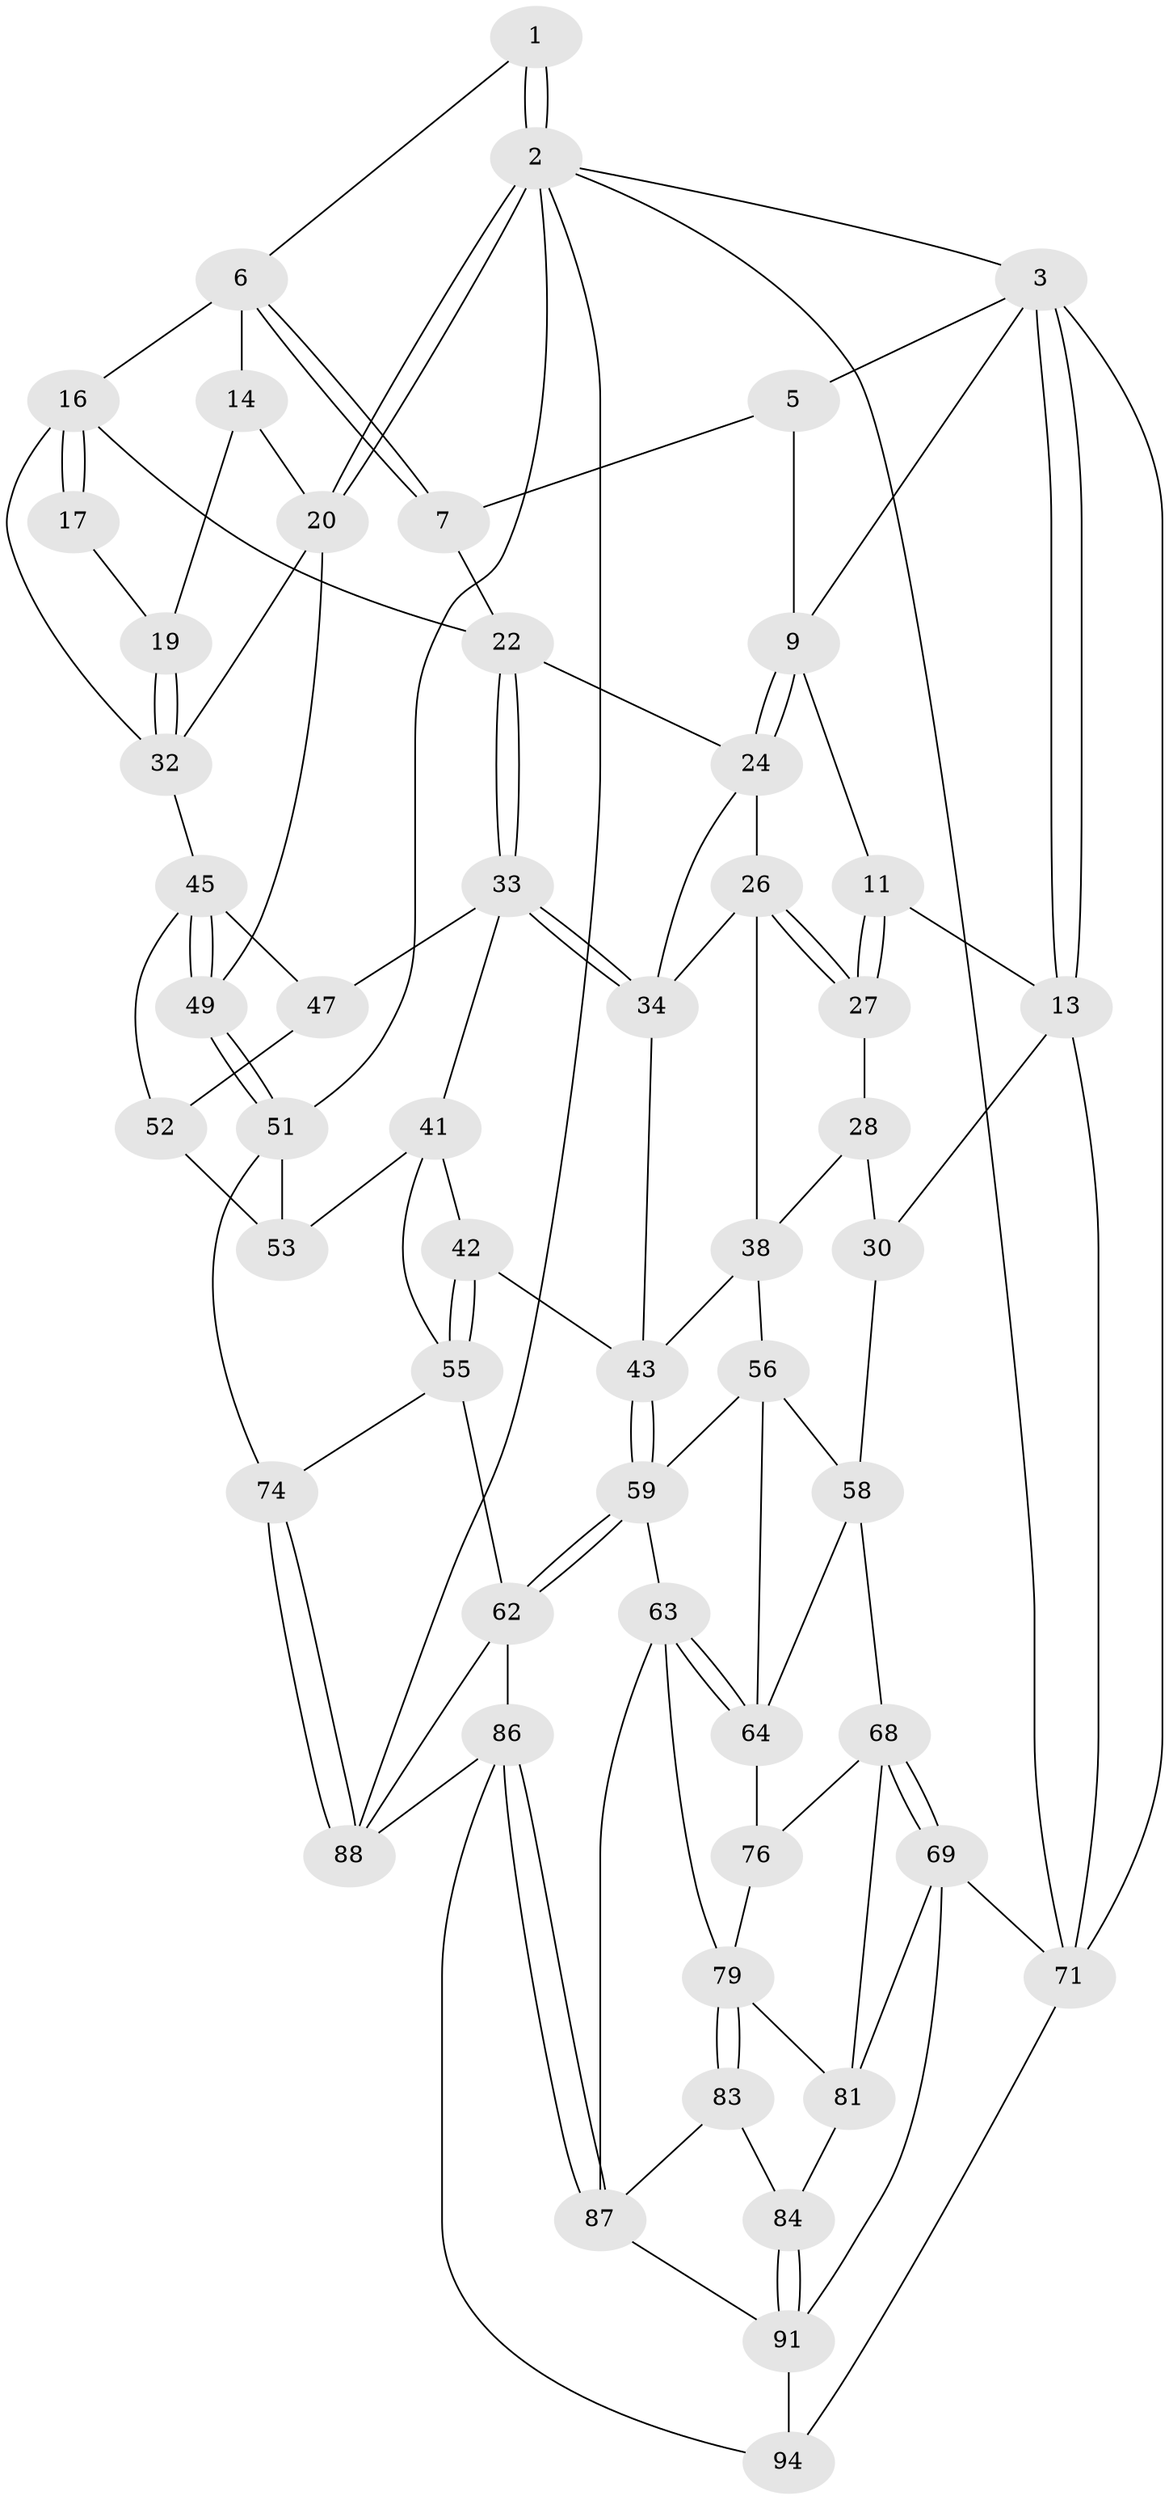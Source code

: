 // original degree distribution, {3: 0.0425531914893617, 6: 0.22340425531914893, 4: 0.20212765957446807, 5: 0.5319148936170213}
// Generated by graph-tools (version 1.1) at 2025/11/02/27/25 16:11:55]
// undirected, 54 vertices, 121 edges
graph export_dot {
graph [start="1"]
  node [color=gray90,style=filled];
  1 [pos="+0.7054099662920517+0"];
  2 [pos="+1+0",super="+50"];
  3 [pos="+0+0",super="+4"];
  5 [pos="+0.6348701569190315+0",super="+8"];
  6 [pos="+0.7529590943785575+0.028628859608447278",super="+15"];
  7 [pos="+0.6625360583765516+0.10511704650624693"];
  9 [pos="+0.5172067226917704+0.09416844080795202",super="+10"];
  11 [pos="+0.28561498712640015+0.04838479218727736",super="+12"];
  13 [pos="+0+0.014472885477941465",super="+31"];
  14 [pos="+0.8763473239463432+0.054910910153568894",super="+18"];
  16 [pos="+0.789842500573133+0.1373123372927346",super="+21"];
  17 [pos="+0.863831559582147+0.11957241692138441"];
  19 [pos="+0.93135269354316+0.13346674083423968"];
  20 [pos="+1+0",super="+35"];
  22 [pos="+0.7223706133886205+0.3280700290531414",super="+23"];
  24 [pos="+0.5173457423301528+0.14404294705042753",super="+25"];
  26 [pos="+0.3112404810661229+0.20761068367184843",super="+37"];
  27 [pos="+0.2910612837835677+0.14957618763023356"];
  28 [pos="+0.15265038265448605+0.15277586595328452",super="+29"];
  30 [pos="+0+0.3699692756008949"];
  32 [pos="+0.8127130234529405+0.29524555325031293",super="+36"];
  33 [pos="+0.7140762388373738+0.33607842681107425",super="+40"];
  34 [pos="+0.5162364218802853+0.228216376724513",super="+39"];
  38 [pos="+0.26660199284367675+0.3216195314266717",super="+48"];
  41 [pos="+0.6754519286223977+0.41994980587060915",super="+54"];
  42 [pos="+0.5838619751615304+0.45870517030821195"];
  43 [pos="+0.5424034973015033+0.47020192880498085",super="+44"];
  45 [pos="+1+0.6095762784699893",super="+46"];
  47 [pos="+0.8907495739063124+0.5365069043277617"];
  49 [pos="+1+0.6354303993896956"];
  51 [pos="+1+0.7459480748220279",super="+73"];
  52 [pos="+0.785953371109832+0.5733028628625766",super="+66"];
  53 [pos="+0.7251860350712552+0.5831533057727387",super="+72"];
  55 [pos="+0.6231304314879054+0.6216047577968683",super="+61"];
  56 [pos="+0.3378144350990703+0.44892724284884755",super="+57"];
  58 [pos="+0.07348977700719826+0.5167061534124734",super="+67"];
  59 [pos="+0.5019124987327128+0.6569825092569177",super="+60"];
  62 [pos="+0.5155798255040026+0.6664180591539458",super="+85"];
  63 [pos="+0.3943601463589375+0.6953002963718243",super="+78"];
  64 [pos="+0.29164536846226086+0.602394734383725",super="+65"];
  68 [pos="+0.10984061063896076+0.69580725017965",super="+77"];
  69 [pos="+0.07022512418326374+0.7649132721444073",super="+70"];
  71 [pos="+0+0.8877093758764134",super="+75"];
  74 [pos="+0.6835270555184412+0.7606528116699537"];
  76 [pos="+0.2692265972430457+0.6247967955464693"];
  79 [pos="+0.2919091589255365+0.7871236185921056",super="+80"];
  81 [pos="+0.22848478924490898+0.7311743207283263",super="+82"];
  83 [pos="+0.2897528798884877+0.7893758179963382"];
  84 [pos="+0.1968066251962538+0.8336352230446541"];
  86 [pos="+0.4453223759067476+0.8787794420330779",super="+93"];
  87 [pos="+0.4415605154042881+0.8760289683512509",super="+89"];
  88 [pos="+0.693206576115843+0.8859440043169039",super="+90"];
  91 [pos="+0.22923165609942914+0.966202213579423",super="+92"];
  94 [pos="+0.20032829306007005+1"];
  1 -- 2;
  1 -- 2;
  1 -- 6;
  2 -- 3;
  2 -- 20;
  2 -- 20;
  2 -- 51;
  2 -- 88;
  2 -- 71;
  3 -- 13;
  3 -- 13;
  3 -- 5;
  3 -- 71;
  3 -- 9;
  5 -- 9;
  5 -- 7;
  6 -- 7;
  6 -- 7;
  6 -- 16;
  6 -- 14;
  7 -- 22;
  9 -- 24;
  9 -- 24;
  9 -- 11;
  11 -- 27;
  11 -- 27;
  11 -- 13;
  13 -- 30;
  13 -- 71;
  14 -- 19;
  14 -- 20;
  16 -- 17;
  16 -- 17;
  16 -- 32;
  16 -- 22;
  17 -- 19;
  19 -- 32;
  19 -- 32;
  20 -- 49;
  20 -- 32;
  22 -- 33;
  22 -- 33;
  22 -- 24;
  24 -- 26;
  24 -- 34;
  26 -- 27;
  26 -- 27;
  26 -- 38;
  26 -- 34;
  27 -- 28;
  28 -- 38;
  28 -- 30;
  30 -- 58;
  32 -- 45;
  33 -- 34;
  33 -- 34;
  33 -- 47;
  33 -- 41;
  34 -- 43;
  38 -- 56;
  38 -- 43;
  41 -- 42;
  41 -- 53;
  41 -- 55;
  42 -- 43;
  42 -- 55;
  42 -- 55;
  43 -- 59;
  43 -- 59;
  45 -- 49;
  45 -- 49;
  45 -- 47;
  45 -- 52;
  47 -- 52;
  49 -- 51;
  49 -- 51;
  51 -- 74;
  51 -- 53;
  52 -- 53 [weight=2];
  55 -- 74;
  55 -- 62;
  56 -- 58;
  56 -- 64;
  56 -- 59;
  58 -- 64;
  58 -- 68;
  59 -- 62;
  59 -- 62;
  59 -- 63;
  62 -- 88;
  62 -- 86;
  63 -- 64;
  63 -- 64;
  63 -- 79;
  63 -- 87;
  64 -- 76;
  68 -- 69;
  68 -- 69;
  68 -- 81;
  68 -- 76;
  69 -- 81;
  69 -- 71;
  69 -- 91;
  71 -- 94;
  74 -- 88;
  74 -- 88;
  76 -- 79;
  79 -- 83;
  79 -- 83;
  79 -- 81;
  81 -- 84;
  83 -- 84;
  83 -- 87;
  84 -- 91;
  84 -- 91;
  86 -- 87;
  86 -- 87;
  86 -- 88;
  86 -- 94;
  87 -- 91;
  91 -- 94;
}
